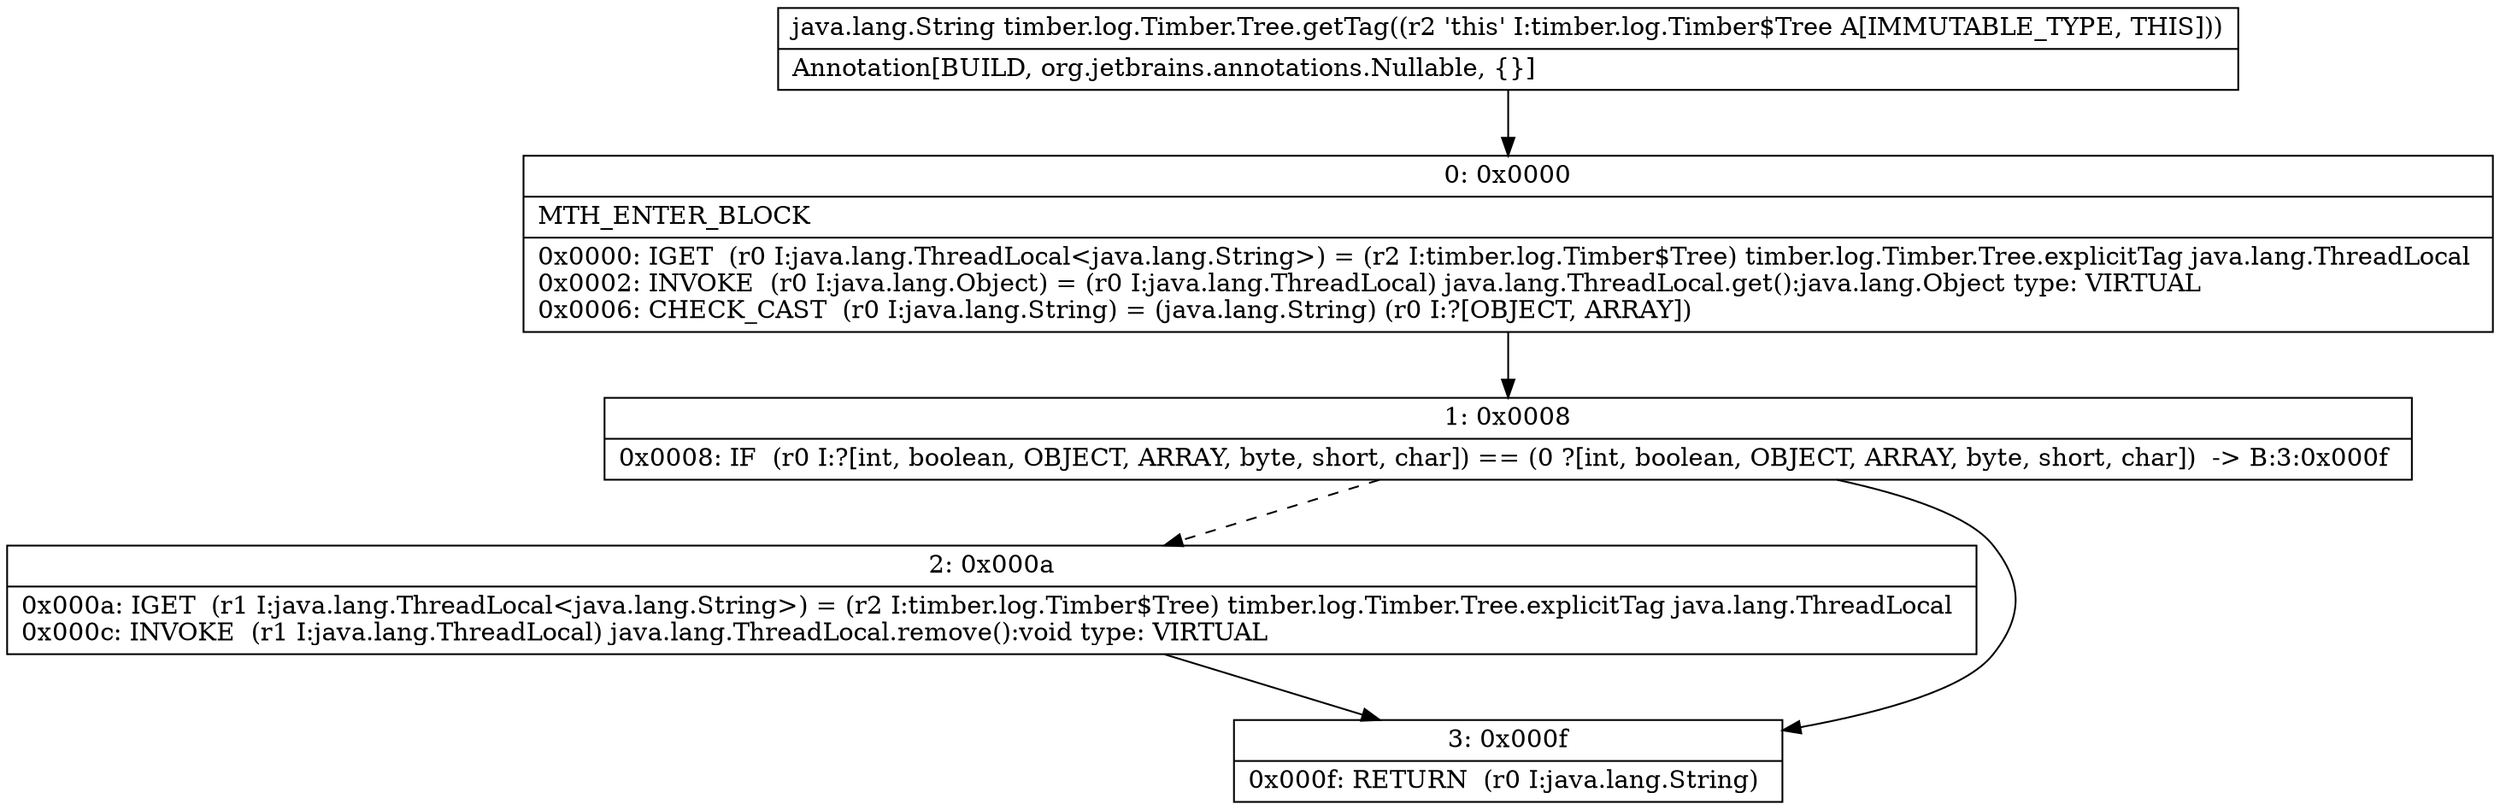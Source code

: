 digraph "CFG fortimber.log.Timber.Tree.getTag()Ljava\/lang\/String;" {
Node_0 [shape=record,label="{0\:\ 0x0000|MTH_ENTER_BLOCK\l|0x0000: IGET  (r0 I:java.lang.ThreadLocal\<java.lang.String\>) = (r2 I:timber.log.Timber$Tree) timber.log.Timber.Tree.explicitTag java.lang.ThreadLocal \l0x0002: INVOKE  (r0 I:java.lang.Object) = (r0 I:java.lang.ThreadLocal) java.lang.ThreadLocal.get():java.lang.Object type: VIRTUAL \l0x0006: CHECK_CAST  (r0 I:java.lang.String) = (java.lang.String) (r0 I:?[OBJECT, ARRAY]) \l}"];
Node_1 [shape=record,label="{1\:\ 0x0008|0x0008: IF  (r0 I:?[int, boolean, OBJECT, ARRAY, byte, short, char]) == (0 ?[int, boolean, OBJECT, ARRAY, byte, short, char])  \-\> B:3:0x000f \l}"];
Node_2 [shape=record,label="{2\:\ 0x000a|0x000a: IGET  (r1 I:java.lang.ThreadLocal\<java.lang.String\>) = (r2 I:timber.log.Timber$Tree) timber.log.Timber.Tree.explicitTag java.lang.ThreadLocal \l0x000c: INVOKE  (r1 I:java.lang.ThreadLocal) java.lang.ThreadLocal.remove():void type: VIRTUAL \l}"];
Node_3 [shape=record,label="{3\:\ 0x000f|0x000f: RETURN  (r0 I:java.lang.String) \l}"];
MethodNode[shape=record,label="{java.lang.String timber.log.Timber.Tree.getTag((r2 'this' I:timber.log.Timber$Tree A[IMMUTABLE_TYPE, THIS]))  | Annotation[BUILD, org.jetbrains.annotations.Nullable, \{\}]\l}"];
MethodNode -> Node_0;
Node_0 -> Node_1;
Node_1 -> Node_2[style=dashed];
Node_1 -> Node_3;
Node_2 -> Node_3;
}

